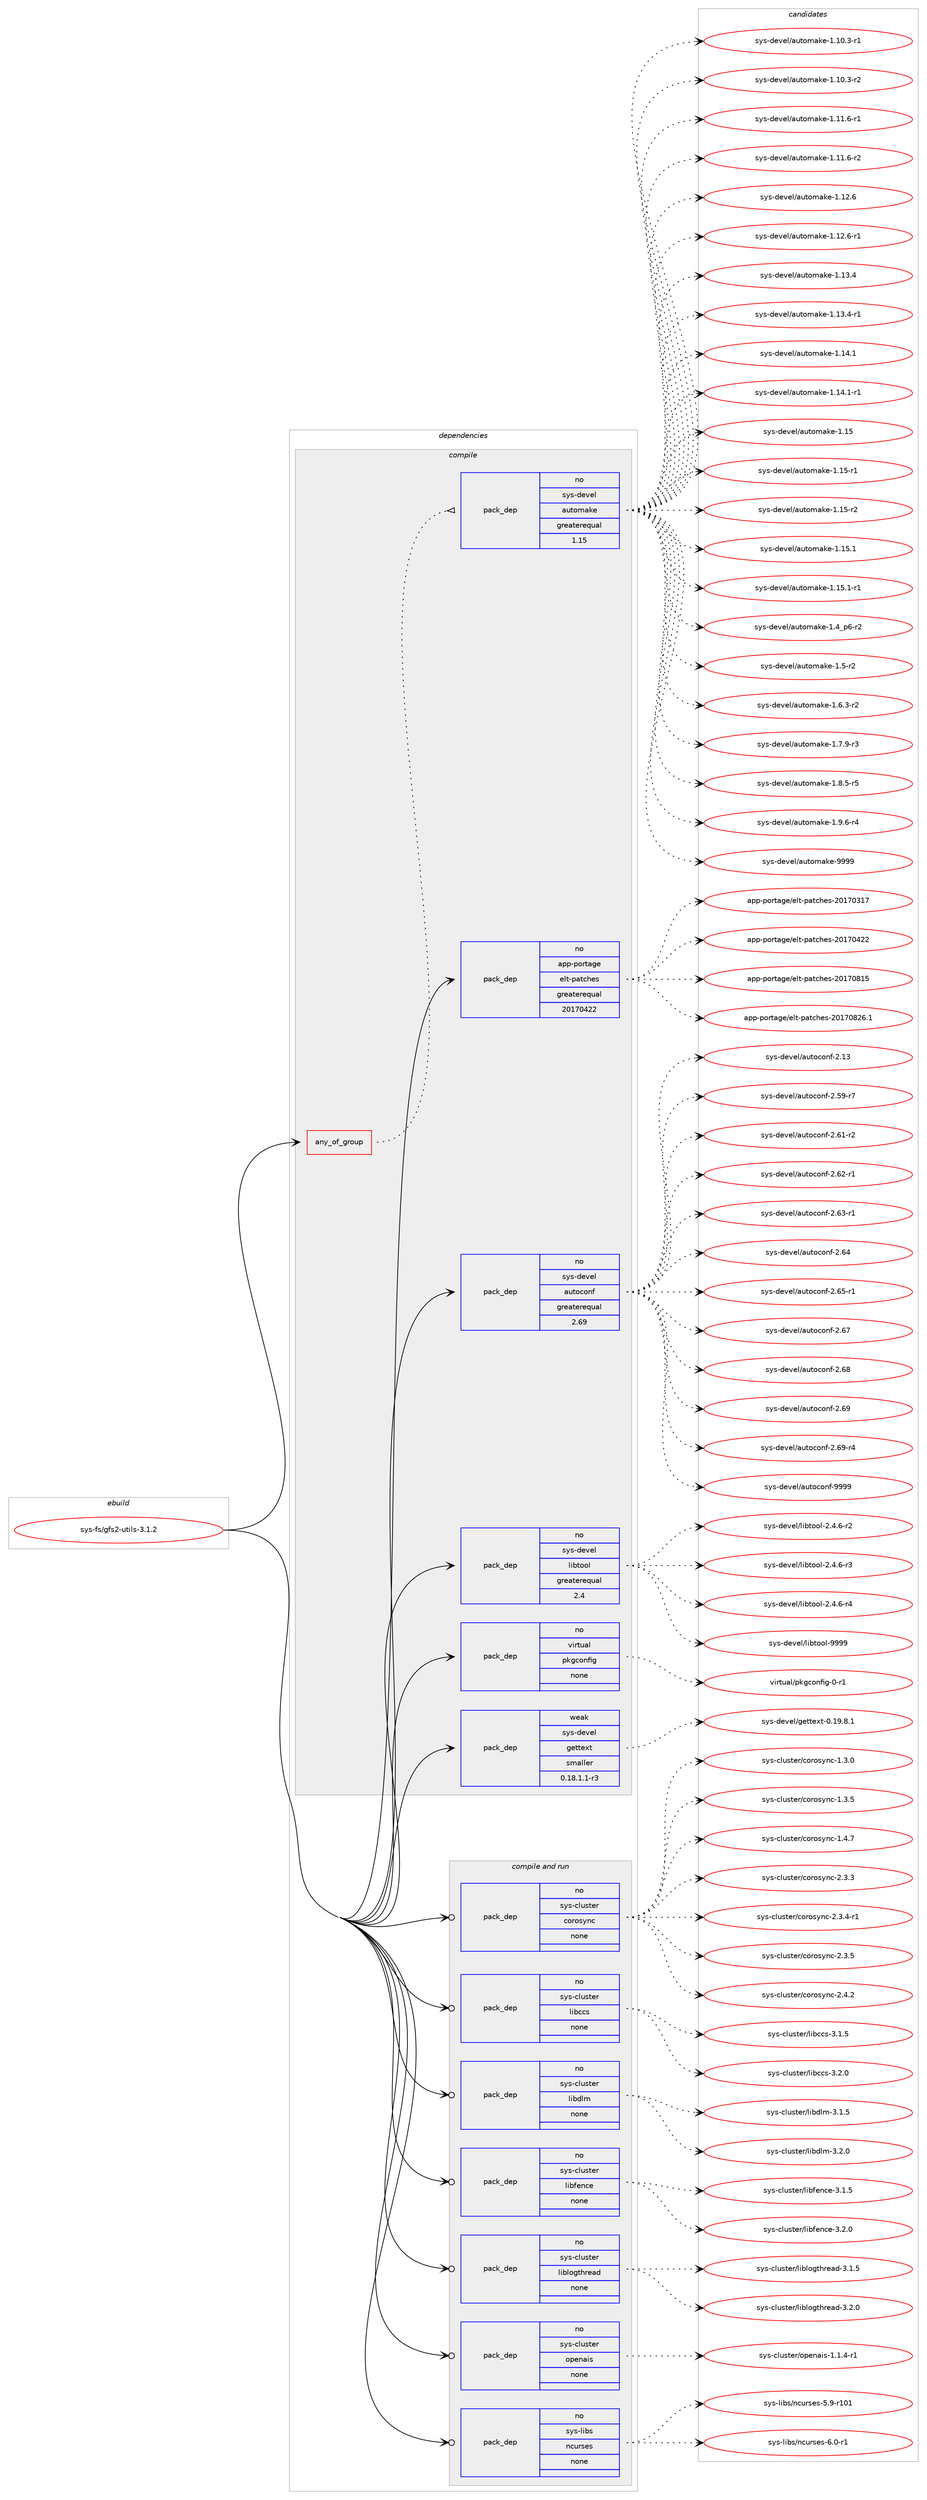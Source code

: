 digraph prolog {

# *************
# Graph options
# *************

newrank=true;
concentrate=true;
compound=true;
graph [rankdir=LR,fontname=Helvetica,fontsize=10,ranksep=1.5];#, ranksep=2.5, nodesep=0.2];
edge  [arrowhead=vee];
node  [fontname=Helvetica,fontsize=10];

# **********
# The ebuild
# **********

subgraph cluster_leftcol {
color=gray;
rank=same;
label=<<i>ebuild</i>>;
id [label="sys-fs/gfs2-utils-3.1.2", color=red, width=4, href="../sys-fs/gfs2-utils-3.1.2.svg"];
}

# ****************
# The dependencies
# ****************

subgraph cluster_midcol {
color=gray;
label=<<i>dependencies</i>>;
subgraph cluster_compile {
fillcolor="#eeeeee";
style=filled;
label=<<i>compile</i>>;
subgraph any8229 {
dependency488207 [label=<<TABLE BORDER="0" CELLBORDER="1" CELLSPACING="0" CELLPADDING="4"><TR><TD CELLPADDING="10">any_of_group</TD></TR></TABLE>>, shape=none, color=red];subgraph pack362802 {
dependency488208 [label=<<TABLE BORDER="0" CELLBORDER="1" CELLSPACING="0" CELLPADDING="4" WIDTH="220"><TR><TD ROWSPAN="6" CELLPADDING="30">pack_dep</TD></TR><TR><TD WIDTH="110">no</TD></TR><TR><TD>sys-devel</TD></TR><TR><TD>automake</TD></TR><TR><TD>greaterequal</TD></TR><TR><TD>1.15</TD></TR></TABLE>>, shape=none, color=blue];
}
dependency488207:e -> dependency488208:w [weight=20,style="dotted",arrowhead="oinv"];
}
id:e -> dependency488207:w [weight=20,style="solid",arrowhead="vee"];
subgraph pack362803 {
dependency488209 [label=<<TABLE BORDER="0" CELLBORDER="1" CELLSPACING="0" CELLPADDING="4" WIDTH="220"><TR><TD ROWSPAN="6" CELLPADDING="30">pack_dep</TD></TR><TR><TD WIDTH="110">no</TD></TR><TR><TD>app-portage</TD></TR><TR><TD>elt-patches</TD></TR><TR><TD>greaterequal</TD></TR><TR><TD>20170422</TD></TR></TABLE>>, shape=none, color=blue];
}
id:e -> dependency488209:w [weight=20,style="solid",arrowhead="vee"];
subgraph pack362804 {
dependency488210 [label=<<TABLE BORDER="0" CELLBORDER="1" CELLSPACING="0" CELLPADDING="4" WIDTH="220"><TR><TD ROWSPAN="6" CELLPADDING="30">pack_dep</TD></TR><TR><TD WIDTH="110">no</TD></TR><TR><TD>sys-devel</TD></TR><TR><TD>autoconf</TD></TR><TR><TD>greaterequal</TD></TR><TR><TD>2.69</TD></TR></TABLE>>, shape=none, color=blue];
}
id:e -> dependency488210:w [weight=20,style="solid",arrowhead="vee"];
subgraph pack362805 {
dependency488211 [label=<<TABLE BORDER="0" CELLBORDER="1" CELLSPACING="0" CELLPADDING="4" WIDTH="220"><TR><TD ROWSPAN="6" CELLPADDING="30">pack_dep</TD></TR><TR><TD WIDTH="110">no</TD></TR><TR><TD>sys-devel</TD></TR><TR><TD>libtool</TD></TR><TR><TD>greaterequal</TD></TR><TR><TD>2.4</TD></TR></TABLE>>, shape=none, color=blue];
}
id:e -> dependency488211:w [weight=20,style="solid",arrowhead="vee"];
subgraph pack362806 {
dependency488212 [label=<<TABLE BORDER="0" CELLBORDER="1" CELLSPACING="0" CELLPADDING="4" WIDTH="220"><TR><TD ROWSPAN="6" CELLPADDING="30">pack_dep</TD></TR><TR><TD WIDTH="110">no</TD></TR><TR><TD>virtual</TD></TR><TR><TD>pkgconfig</TD></TR><TR><TD>none</TD></TR><TR><TD></TD></TR></TABLE>>, shape=none, color=blue];
}
id:e -> dependency488212:w [weight=20,style="solid",arrowhead="vee"];
subgraph pack362807 {
dependency488213 [label=<<TABLE BORDER="0" CELLBORDER="1" CELLSPACING="0" CELLPADDING="4" WIDTH="220"><TR><TD ROWSPAN="6" CELLPADDING="30">pack_dep</TD></TR><TR><TD WIDTH="110">weak</TD></TR><TR><TD>sys-devel</TD></TR><TR><TD>gettext</TD></TR><TR><TD>smaller</TD></TR><TR><TD>0.18.1.1-r3</TD></TR></TABLE>>, shape=none, color=blue];
}
id:e -> dependency488213:w [weight=20,style="solid",arrowhead="vee"];
}
subgraph cluster_compileandrun {
fillcolor="#eeeeee";
style=filled;
label=<<i>compile and run</i>>;
subgraph pack362808 {
dependency488214 [label=<<TABLE BORDER="0" CELLBORDER="1" CELLSPACING="0" CELLPADDING="4" WIDTH="220"><TR><TD ROWSPAN="6" CELLPADDING="30">pack_dep</TD></TR><TR><TD WIDTH="110">no</TD></TR><TR><TD>sys-cluster</TD></TR><TR><TD>corosync</TD></TR><TR><TD>none</TD></TR><TR><TD></TD></TR></TABLE>>, shape=none, color=blue];
}
id:e -> dependency488214:w [weight=20,style="solid",arrowhead="odotvee"];
subgraph pack362809 {
dependency488215 [label=<<TABLE BORDER="0" CELLBORDER="1" CELLSPACING="0" CELLPADDING="4" WIDTH="220"><TR><TD ROWSPAN="6" CELLPADDING="30">pack_dep</TD></TR><TR><TD WIDTH="110">no</TD></TR><TR><TD>sys-cluster</TD></TR><TR><TD>libccs</TD></TR><TR><TD>none</TD></TR><TR><TD></TD></TR></TABLE>>, shape=none, color=blue];
}
id:e -> dependency488215:w [weight=20,style="solid",arrowhead="odotvee"];
subgraph pack362810 {
dependency488216 [label=<<TABLE BORDER="0" CELLBORDER="1" CELLSPACING="0" CELLPADDING="4" WIDTH="220"><TR><TD ROWSPAN="6" CELLPADDING="30">pack_dep</TD></TR><TR><TD WIDTH="110">no</TD></TR><TR><TD>sys-cluster</TD></TR><TR><TD>libdlm</TD></TR><TR><TD>none</TD></TR><TR><TD></TD></TR></TABLE>>, shape=none, color=blue];
}
id:e -> dependency488216:w [weight=20,style="solid",arrowhead="odotvee"];
subgraph pack362811 {
dependency488217 [label=<<TABLE BORDER="0" CELLBORDER="1" CELLSPACING="0" CELLPADDING="4" WIDTH="220"><TR><TD ROWSPAN="6" CELLPADDING="30">pack_dep</TD></TR><TR><TD WIDTH="110">no</TD></TR><TR><TD>sys-cluster</TD></TR><TR><TD>libfence</TD></TR><TR><TD>none</TD></TR><TR><TD></TD></TR></TABLE>>, shape=none, color=blue];
}
id:e -> dependency488217:w [weight=20,style="solid",arrowhead="odotvee"];
subgraph pack362812 {
dependency488218 [label=<<TABLE BORDER="0" CELLBORDER="1" CELLSPACING="0" CELLPADDING="4" WIDTH="220"><TR><TD ROWSPAN="6" CELLPADDING="30">pack_dep</TD></TR><TR><TD WIDTH="110">no</TD></TR><TR><TD>sys-cluster</TD></TR><TR><TD>liblogthread</TD></TR><TR><TD>none</TD></TR><TR><TD></TD></TR></TABLE>>, shape=none, color=blue];
}
id:e -> dependency488218:w [weight=20,style="solid",arrowhead="odotvee"];
subgraph pack362813 {
dependency488219 [label=<<TABLE BORDER="0" CELLBORDER="1" CELLSPACING="0" CELLPADDING="4" WIDTH="220"><TR><TD ROWSPAN="6" CELLPADDING="30">pack_dep</TD></TR><TR><TD WIDTH="110">no</TD></TR><TR><TD>sys-cluster</TD></TR><TR><TD>openais</TD></TR><TR><TD>none</TD></TR><TR><TD></TD></TR></TABLE>>, shape=none, color=blue];
}
id:e -> dependency488219:w [weight=20,style="solid",arrowhead="odotvee"];
subgraph pack362814 {
dependency488220 [label=<<TABLE BORDER="0" CELLBORDER="1" CELLSPACING="0" CELLPADDING="4" WIDTH="220"><TR><TD ROWSPAN="6" CELLPADDING="30">pack_dep</TD></TR><TR><TD WIDTH="110">no</TD></TR><TR><TD>sys-libs</TD></TR><TR><TD>ncurses</TD></TR><TR><TD>none</TD></TR><TR><TD></TD></TR></TABLE>>, shape=none, color=blue];
}
id:e -> dependency488220:w [weight=20,style="solid",arrowhead="odotvee"];
}
subgraph cluster_run {
fillcolor="#eeeeee";
style=filled;
label=<<i>run</i>>;
}
}

# **************
# The candidates
# **************

subgraph cluster_choices {
rank=same;
color=gray;
label=<<i>candidates</i>>;

subgraph choice362802 {
color=black;
nodesep=1;
choice11512111545100101118101108479711711611110997107101454946494846514511449 [label="sys-devel/automake-1.10.3-r1", color=red, width=4,href="../sys-devel/automake-1.10.3-r1.svg"];
choice11512111545100101118101108479711711611110997107101454946494846514511450 [label="sys-devel/automake-1.10.3-r2", color=red, width=4,href="../sys-devel/automake-1.10.3-r2.svg"];
choice11512111545100101118101108479711711611110997107101454946494946544511449 [label="sys-devel/automake-1.11.6-r1", color=red, width=4,href="../sys-devel/automake-1.11.6-r1.svg"];
choice11512111545100101118101108479711711611110997107101454946494946544511450 [label="sys-devel/automake-1.11.6-r2", color=red, width=4,href="../sys-devel/automake-1.11.6-r2.svg"];
choice1151211154510010111810110847971171161111099710710145494649504654 [label="sys-devel/automake-1.12.6", color=red, width=4,href="../sys-devel/automake-1.12.6.svg"];
choice11512111545100101118101108479711711611110997107101454946495046544511449 [label="sys-devel/automake-1.12.6-r1", color=red, width=4,href="../sys-devel/automake-1.12.6-r1.svg"];
choice1151211154510010111810110847971171161111099710710145494649514652 [label="sys-devel/automake-1.13.4", color=red, width=4,href="../sys-devel/automake-1.13.4.svg"];
choice11512111545100101118101108479711711611110997107101454946495146524511449 [label="sys-devel/automake-1.13.4-r1", color=red, width=4,href="../sys-devel/automake-1.13.4-r1.svg"];
choice1151211154510010111810110847971171161111099710710145494649524649 [label="sys-devel/automake-1.14.1", color=red, width=4,href="../sys-devel/automake-1.14.1.svg"];
choice11512111545100101118101108479711711611110997107101454946495246494511449 [label="sys-devel/automake-1.14.1-r1", color=red, width=4,href="../sys-devel/automake-1.14.1-r1.svg"];
choice115121115451001011181011084797117116111109971071014549464953 [label="sys-devel/automake-1.15", color=red, width=4,href="../sys-devel/automake-1.15.svg"];
choice1151211154510010111810110847971171161111099710710145494649534511449 [label="sys-devel/automake-1.15-r1", color=red, width=4,href="../sys-devel/automake-1.15-r1.svg"];
choice1151211154510010111810110847971171161111099710710145494649534511450 [label="sys-devel/automake-1.15-r2", color=red, width=4,href="../sys-devel/automake-1.15-r2.svg"];
choice1151211154510010111810110847971171161111099710710145494649534649 [label="sys-devel/automake-1.15.1", color=red, width=4,href="../sys-devel/automake-1.15.1.svg"];
choice11512111545100101118101108479711711611110997107101454946495346494511449 [label="sys-devel/automake-1.15.1-r1", color=red, width=4,href="../sys-devel/automake-1.15.1-r1.svg"];
choice115121115451001011181011084797117116111109971071014549465295112544511450 [label="sys-devel/automake-1.4_p6-r2", color=red, width=4,href="../sys-devel/automake-1.4_p6-r2.svg"];
choice11512111545100101118101108479711711611110997107101454946534511450 [label="sys-devel/automake-1.5-r2", color=red, width=4,href="../sys-devel/automake-1.5-r2.svg"];
choice115121115451001011181011084797117116111109971071014549465446514511450 [label="sys-devel/automake-1.6.3-r2", color=red, width=4,href="../sys-devel/automake-1.6.3-r2.svg"];
choice115121115451001011181011084797117116111109971071014549465546574511451 [label="sys-devel/automake-1.7.9-r3", color=red, width=4,href="../sys-devel/automake-1.7.9-r3.svg"];
choice115121115451001011181011084797117116111109971071014549465646534511453 [label="sys-devel/automake-1.8.5-r5", color=red, width=4,href="../sys-devel/automake-1.8.5-r5.svg"];
choice115121115451001011181011084797117116111109971071014549465746544511452 [label="sys-devel/automake-1.9.6-r4", color=red, width=4,href="../sys-devel/automake-1.9.6-r4.svg"];
choice115121115451001011181011084797117116111109971071014557575757 [label="sys-devel/automake-9999", color=red, width=4,href="../sys-devel/automake-9999.svg"];
dependency488208:e -> choice11512111545100101118101108479711711611110997107101454946494846514511449:w [style=dotted,weight="100"];
dependency488208:e -> choice11512111545100101118101108479711711611110997107101454946494846514511450:w [style=dotted,weight="100"];
dependency488208:e -> choice11512111545100101118101108479711711611110997107101454946494946544511449:w [style=dotted,weight="100"];
dependency488208:e -> choice11512111545100101118101108479711711611110997107101454946494946544511450:w [style=dotted,weight="100"];
dependency488208:e -> choice1151211154510010111810110847971171161111099710710145494649504654:w [style=dotted,weight="100"];
dependency488208:e -> choice11512111545100101118101108479711711611110997107101454946495046544511449:w [style=dotted,weight="100"];
dependency488208:e -> choice1151211154510010111810110847971171161111099710710145494649514652:w [style=dotted,weight="100"];
dependency488208:e -> choice11512111545100101118101108479711711611110997107101454946495146524511449:w [style=dotted,weight="100"];
dependency488208:e -> choice1151211154510010111810110847971171161111099710710145494649524649:w [style=dotted,weight="100"];
dependency488208:e -> choice11512111545100101118101108479711711611110997107101454946495246494511449:w [style=dotted,weight="100"];
dependency488208:e -> choice115121115451001011181011084797117116111109971071014549464953:w [style=dotted,weight="100"];
dependency488208:e -> choice1151211154510010111810110847971171161111099710710145494649534511449:w [style=dotted,weight="100"];
dependency488208:e -> choice1151211154510010111810110847971171161111099710710145494649534511450:w [style=dotted,weight="100"];
dependency488208:e -> choice1151211154510010111810110847971171161111099710710145494649534649:w [style=dotted,weight="100"];
dependency488208:e -> choice11512111545100101118101108479711711611110997107101454946495346494511449:w [style=dotted,weight="100"];
dependency488208:e -> choice115121115451001011181011084797117116111109971071014549465295112544511450:w [style=dotted,weight="100"];
dependency488208:e -> choice11512111545100101118101108479711711611110997107101454946534511450:w [style=dotted,weight="100"];
dependency488208:e -> choice115121115451001011181011084797117116111109971071014549465446514511450:w [style=dotted,weight="100"];
dependency488208:e -> choice115121115451001011181011084797117116111109971071014549465546574511451:w [style=dotted,weight="100"];
dependency488208:e -> choice115121115451001011181011084797117116111109971071014549465646534511453:w [style=dotted,weight="100"];
dependency488208:e -> choice115121115451001011181011084797117116111109971071014549465746544511452:w [style=dotted,weight="100"];
dependency488208:e -> choice115121115451001011181011084797117116111109971071014557575757:w [style=dotted,weight="100"];
}
subgraph choice362803 {
color=black;
nodesep=1;
choice97112112451121111141169710310147101108116451129711699104101115455048495548514955 [label="app-portage/elt-patches-20170317", color=red, width=4,href="../app-portage/elt-patches-20170317.svg"];
choice97112112451121111141169710310147101108116451129711699104101115455048495548525050 [label="app-portage/elt-patches-20170422", color=red, width=4,href="../app-portage/elt-patches-20170422.svg"];
choice97112112451121111141169710310147101108116451129711699104101115455048495548564953 [label="app-portage/elt-patches-20170815", color=red, width=4,href="../app-portage/elt-patches-20170815.svg"];
choice971121124511211111411697103101471011081164511297116991041011154550484955485650544649 [label="app-portage/elt-patches-20170826.1", color=red, width=4,href="../app-portage/elt-patches-20170826.1.svg"];
dependency488209:e -> choice97112112451121111141169710310147101108116451129711699104101115455048495548514955:w [style=dotted,weight="100"];
dependency488209:e -> choice97112112451121111141169710310147101108116451129711699104101115455048495548525050:w [style=dotted,weight="100"];
dependency488209:e -> choice97112112451121111141169710310147101108116451129711699104101115455048495548564953:w [style=dotted,weight="100"];
dependency488209:e -> choice971121124511211111411697103101471011081164511297116991041011154550484955485650544649:w [style=dotted,weight="100"];
}
subgraph choice362804 {
color=black;
nodesep=1;
choice115121115451001011181011084797117116111991111101024550464951 [label="sys-devel/autoconf-2.13", color=red, width=4,href="../sys-devel/autoconf-2.13.svg"];
choice1151211154510010111810110847971171161119911111010245504653574511455 [label="sys-devel/autoconf-2.59-r7", color=red, width=4,href="../sys-devel/autoconf-2.59-r7.svg"];
choice1151211154510010111810110847971171161119911111010245504654494511450 [label="sys-devel/autoconf-2.61-r2", color=red, width=4,href="../sys-devel/autoconf-2.61-r2.svg"];
choice1151211154510010111810110847971171161119911111010245504654504511449 [label="sys-devel/autoconf-2.62-r1", color=red, width=4,href="../sys-devel/autoconf-2.62-r1.svg"];
choice1151211154510010111810110847971171161119911111010245504654514511449 [label="sys-devel/autoconf-2.63-r1", color=red, width=4,href="../sys-devel/autoconf-2.63-r1.svg"];
choice115121115451001011181011084797117116111991111101024550465452 [label="sys-devel/autoconf-2.64", color=red, width=4,href="../sys-devel/autoconf-2.64.svg"];
choice1151211154510010111810110847971171161119911111010245504654534511449 [label="sys-devel/autoconf-2.65-r1", color=red, width=4,href="../sys-devel/autoconf-2.65-r1.svg"];
choice115121115451001011181011084797117116111991111101024550465455 [label="sys-devel/autoconf-2.67", color=red, width=4,href="../sys-devel/autoconf-2.67.svg"];
choice115121115451001011181011084797117116111991111101024550465456 [label="sys-devel/autoconf-2.68", color=red, width=4,href="../sys-devel/autoconf-2.68.svg"];
choice115121115451001011181011084797117116111991111101024550465457 [label="sys-devel/autoconf-2.69", color=red, width=4,href="../sys-devel/autoconf-2.69.svg"];
choice1151211154510010111810110847971171161119911111010245504654574511452 [label="sys-devel/autoconf-2.69-r4", color=red, width=4,href="../sys-devel/autoconf-2.69-r4.svg"];
choice115121115451001011181011084797117116111991111101024557575757 [label="sys-devel/autoconf-9999", color=red, width=4,href="../sys-devel/autoconf-9999.svg"];
dependency488210:e -> choice115121115451001011181011084797117116111991111101024550464951:w [style=dotted,weight="100"];
dependency488210:e -> choice1151211154510010111810110847971171161119911111010245504653574511455:w [style=dotted,weight="100"];
dependency488210:e -> choice1151211154510010111810110847971171161119911111010245504654494511450:w [style=dotted,weight="100"];
dependency488210:e -> choice1151211154510010111810110847971171161119911111010245504654504511449:w [style=dotted,weight="100"];
dependency488210:e -> choice1151211154510010111810110847971171161119911111010245504654514511449:w [style=dotted,weight="100"];
dependency488210:e -> choice115121115451001011181011084797117116111991111101024550465452:w [style=dotted,weight="100"];
dependency488210:e -> choice1151211154510010111810110847971171161119911111010245504654534511449:w [style=dotted,weight="100"];
dependency488210:e -> choice115121115451001011181011084797117116111991111101024550465455:w [style=dotted,weight="100"];
dependency488210:e -> choice115121115451001011181011084797117116111991111101024550465456:w [style=dotted,weight="100"];
dependency488210:e -> choice115121115451001011181011084797117116111991111101024550465457:w [style=dotted,weight="100"];
dependency488210:e -> choice1151211154510010111810110847971171161119911111010245504654574511452:w [style=dotted,weight="100"];
dependency488210:e -> choice115121115451001011181011084797117116111991111101024557575757:w [style=dotted,weight="100"];
}
subgraph choice362805 {
color=black;
nodesep=1;
choice1151211154510010111810110847108105981161111111084550465246544511450 [label="sys-devel/libtool-2.4.6-r2", color=red, width=4,href="../sys-devel/libtool-2.4.6-r2.svg"];
choice1151211154510010111810110847108105981161111111084550465246544511451 [label="sys-devel/libtool-2.4.6-r3", color=red, width=4,href="../sys-devel/libtool-2.4.6-r3.svg"];
choice1151211154510010111810110847108105981161111111084550465246544511452 [label="sys-devel/libtool-2.4.6-r4", color=red, width=4,href="../sys-devel/libtool-2.4.6-r4.svg"];
choice1151211154510010111810110847108105981161111111084557575757 [label="sys-devel/libtool-9999", color=red, width=4,href="../sys-devel/libtool-9999.svg"];
dependency488211:e -> choice1151211154510010111810110847108105981161111111084550465246544511450:w [style=dotted,weight="100"];
dependency488211:e -> choice1151211154510010111810110847108105981161111111084550465246544511451:w [style=dotted,weight="100"];
dependency488211:e -> choice1151211154510010111810110847108105981161111111084550465246544511452:w [style=dotted,weight="100"];
dependency488211:e -> choice1151211154510010111810110847108105981161111111084557575757:w [style=dotted,weight="100"];
}
subgraph choice362806 {
color=black;
nodesep=1;
choice11810511411611797108471121071039911111010210510345484511449 [label="virtual/pkgconfig-0-r1", color=red, width=4,href="../virtual/pkgconfig-0-r1.svg"];
dependency488212:e -> choice11810511411611797108471121071039911111010210510345484511449:w [style=dotted,weight="100"];
}
subgraph choice362807 {
color=black;
nodesep=1;
choice1151211154510010111810110847103101116116101120116454846495746564649 [label="sys-devel/gettext-0.19.8.1", color=red, width=4,href="../sys-devel/gettext-0.19.8.1.svg"];
dependency488213:e -> choice1151211154510010111810110847103101116116101120116454846495746564649:w [style=dotted,weight="100"];
}
subgraph choice362808 {
color=black;
nodesep=1;
choice1151211154599108117115116101114479911111411111512111099454946514648 [label="sys-cluster/corosync-1.3.0", color=red, width=4,href="../sys-cluster/corosync-1.3.0.svg"];
choice1151211154599108117115116101114479911111411111512111099454946514653 [label="sys-cluster/corosync-1.3.5", color=red, width=4,href="../sys-cluster/corosync-1.3.5.svg"];
choice1151211154599108117115116101114479911111411111512111099454946524655 [label="sys-cluster/corosync-1.4.7", color=red, width=4,href="../sys-cluster/corosync-1.4.7.svg"];
choice1151211154599108117115116101114479911111411111512111099455046514651 [label="sys-cluster/corosync-2.3.3", color=red, width=4,href="../sys-cluster/corosync-2.3.3.svg"];
choice11512111545991081171151161011144799111114111115121110994550465146524511449 [label="sys-cluster/corosync-2.3.4-r1", color=red, width=4,href="../sys-cluster/corosync-2.3.4-r1.svg"];
choice1151211154599108117115116101114479911111411111512111099455046514653 [label="sys-cluster/corosync-2.3.5", color=red, width=4,href="../sys-cluster/corosync-2.3.5.svg"];
choice1151211154599108117115116101114479911111411111512111099455046524650 [label="sys-cluster/corosync-2.4.2", color=red, width=4,href="../sys-cluster/corosync-2.4.2.svg"];
dependency488214:e -> choice1151211154599108117115116101114479911111411111512111099454946514648:w [style=dotted,weight="100"];
dependency488214:e -> choice1151211154599108117115116101114479911111411111512111099454946514653:w [style=dotted,weight="100"];
dependency488214:e -> choice1151211154599108117115116101114479911111411111512111099454946524655:w [style=dotted,weight="100"];
dependency488214:e -> choice1151211154599108117115116101114479911111411111512111099455046514651:w [style=dotted,weight="100"];
dependency488214:e -> choice11512111545991081171151161011144799111114111115121110994550465146524511449:w [style=dotted,weight="100"];
dependency488214:e -> choice1151211154599108117115116101114479911111411111512111099455046514653:w [style=dotted,weight="100"];
dependency488214:e -> choice1151211154599108117115116101114479911111411111512111099455046524650:w [style=dotted,weight="100"];
}
subgraph choice362809 {
color=black;
nodesep=1;
choice115121115459910811711511610111447108105989999115455146494653 [label="sys-cluster/libccs-3.1.5", color=red, width=4,href="../sys-cluster/libccs-3.1.5.svg"];
choice115121115459910811711511610111447108105989999115455146504648 [label="sys-cluster/libccs-3.2.0", color=red, width=4,href="../sys-cluster/libccs-3.2.0.svg"];
dependency488215:e -> choice115121115459910811711511610111447108105989999115455146494653:w [style=dotted,weight="100"];
dependency488215:e -> choice115121115459910811711511610111447108105989999115455146504648:w [style=dotted,weight="100"];
}
subgraph choice362810 {
color=black;
nodesep=1;
choice11512111545991081171151161011144710810598100108109455146494653 [label="sys-cluster/libdlm-3.1.5", color=red, width=4,href="../sys-cluster/libdlm-3.1.5.svg"];
choice11512111545991081171151161011144710810598100108109455146504648 [label="sys-cluster/libdlm-3.2.0", color=red, width=4,href="../sys-cluster/libdlm-3.2.0.svg"];
dependency488216:e -> choice11512111545991081171151161011144710810598100108109455146494653:w [style=dotted,weight="100"];
dependency488216:e -> choice11512111545991081171151161011144710810598100108109455146504648:w [style=dotted,weight="100"];
}
subgraph choice362811 {
color=black;
nodesep=1;
choice1151211154599108117115116101114471081059810210111099101455146494653 [label="sys-cluster/libfence-3.1.5", color=red, width=4,href="../sys-cluster/libfence-3.1.5.svg"];
choice1151211154599108117115116101114471081059810210111099101455146504648 [label="sys-cluster/libfence-3.2.0", color=red, width=4,href="../sys-cluster/libfence-3.2.0.svg"];
dependency488217:e -> choice1151211154599108117115116101114471081059810210111099101455146494653:w [style=dotted,weight="100"];
dependency488217:e -> choice1151211154599108117115116101114471081059810210111099101455146504648:w [style=dotted,weight="100"];
}
subgraph choice362812 {
color=black;
nodesep=1;
choice1151211154599108117115116101114471081059810811110311610411410197100455146494653 [label="sys-cluster/liblogthread-3.1.5", color=red, width=4,href="../sys-cluster/liblogthread-3.1.5.svg"];
choice1151211154599108117115116101114471081059810811110311610411410197100455146504648 [label="sys-cluster/liblogthread-3.2.0", color=red, width=4,href="../sys-cluster/liblogthread-3.2.0.svg"];
dependency488218:e -> choice1151211154599108117115116101114471081059810811110311610411410197100455146494653:w [style=dotted,weight="100"];
dependency488218:e -> choice1151211154599108117115116101114471081059810811110311610411410197100455146504648:w [style=dotted,weight="100"];
}
subgraph choice362813 {
color=black;
nodesep=1;
choice115121115459910811711511610111447111112101110971051154549464946524511449 [label="sys-cluster/openais-1.1.4-r1", color=red, width=4,href="../sys-cluster/openais-1.1.4-r1.svg"];
dependency488219:e -> choice115121115459910811711511610111447111112101110971051154549464946524511449:w [style=dotted,weight="100"];
}
subgraph choice362814 {
color=black;
nodesep=1;
choice115121115451081059811547110991171141151011154553465745114494849 [label="sys-libs/ncurses-5.9-r101", color=red, width=4,href="../sys-libs/ncurses-5.9-r101.svg"];
choice11512111545108105981154711099117114115101115455446484511449 [label="sys-libs/ncurses-6.0-r1", color=red, width=4,href="../sys-libs/ncurses-6.0-r1.svg"];
dependency488220:e -> choice115121115451081059811547110991171141151011154553465745114494849:w [style=dotted,weight="100"];
dependency488220:e -> choice11512111545108105981154711099117114115101115455446484511449:w [style=dotted,weight="100"];
}
}

}
